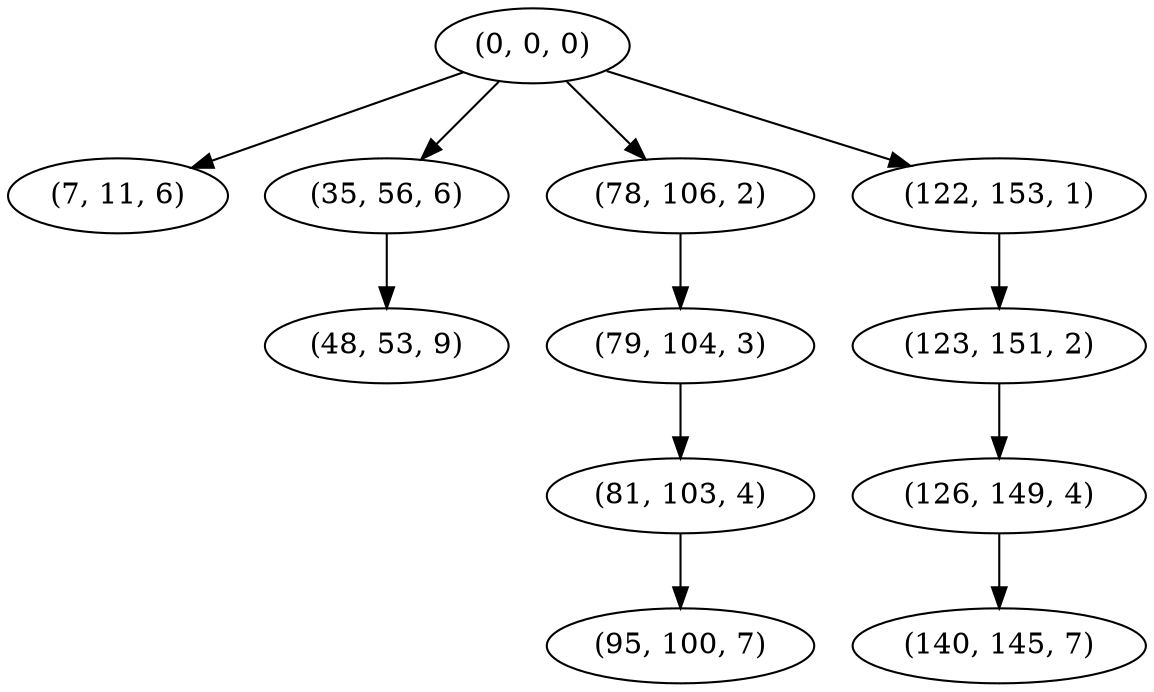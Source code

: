 digraph tree {
    "(0, 0, 0)";
    "(7, 11, 6)";
    "(35, 56, 6)";
    "(48, 53, 9)";
    "(78, 106, 2)";
    "(79, 104, 3)";
    "(81, 103, 4)";
    "(95, 100, 7)";
    "(122, 153, 1)";
    "(123, 151, 2)";
    "(126, 149, 4)";
    "(140, 145, 7)";
    "(0, 0, 0)" -> "(7, 11, 6)";
    "(0, 0, 0)" -> "(35, 56, 6)";
    "(0, 0, 0)" -> "(78, 106, 2)";
    "(0, 0, 0)" -> "(122, 153, 1)";
    "(35, 56, 6)" -> "(48, 53, 9)";
    "(78, 106, 2)" -> "(79, 104, 3)";
    "(79, 104, 3)" -> "(81, 103, 4)";
    "(81, 103, 4)" -> "(95, 100, 7)";
    "(122, 153, 1)" -> "(123, 151, 2)";
    "(123, 151, 2)" -> "(126, 149, 4)";
    "(126, 149, 4)" -> "(140, 145, 7)";
}
